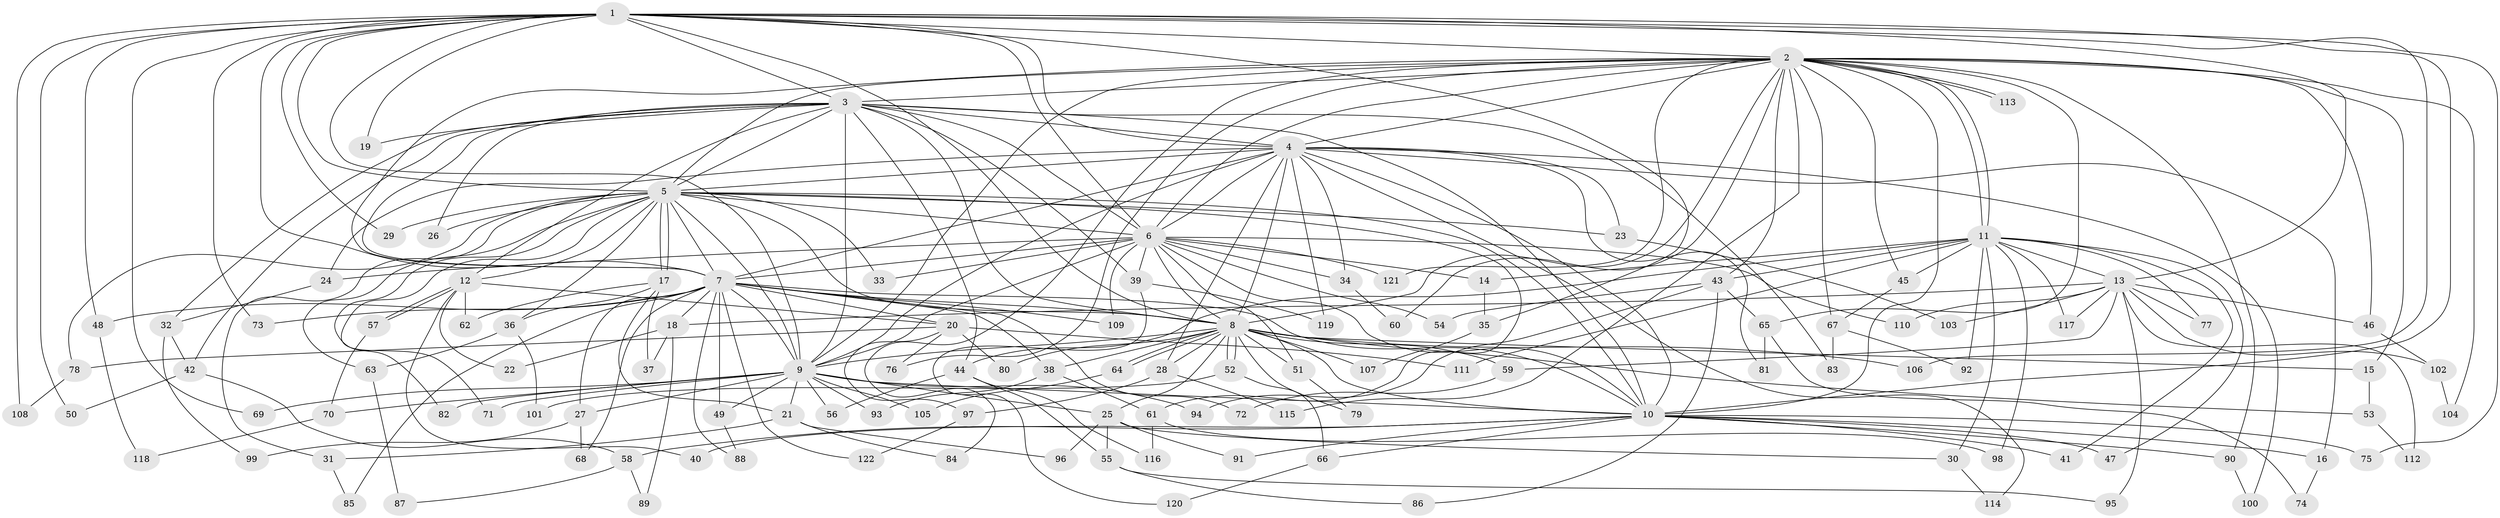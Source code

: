 // coarse degree distribution, {17: 0.0273972602739726, 25: 0.0136986301369863, 16: 0.0136986301369863, 18: 0.0136986301369863, 13: 0.0136986301369863, 19: 0.0136986301369863, 21: 0.0136986301369863, 15: 0.0136986301369863, 14: 0.0136986301369863, 8: 0.0136986301369863, 11: 0.0136986301369863, 3: 0.1780821917808219, 6: 0.0273972602739726, 2: 0.410958904109589, 5: 0.0547945205479452, 9: 0.0136986301369863, 4: 0.0958904109589041, 1: 0.0547945205479452}
// Generated by graph-tools (version 1.1) at 2025/17/03/04/25 18:17:51]
// undirected, 122 vertices, 269 edges
graph export_dot {
graph [start="1"]
  node [color=gray90,style=filled];
  1;
  2;
  3;
  4;
  5;
  6;
  7;
  8;
  9;
  10;
  11;
  12;
  13;
  14;
  15;
  16;
  17;
  18;
  19;
  20;
  21;
  22;
  23;
  24;
  25;
  26;
  27;
  28;
  29;
  30;
  31;
  32;
  33;
  34;
  35;
  36;
  37;
  38;
  39;
  40;
  41;
  42;
  43;
  44;
  45;
  46;
  47;
  48;
  49;
  50;
  51;
  52;
  53;
  54;
  55;
  56;
  57;
  58;
  59;
  60;
  61;
  62;
  63;
  64;
  65;
  66;
  67;
  68;
  69;
  70;
  71;
  72;
  73;
  74;
  75;
  76;
  77;
  78;
  79;
  80;
  81;
  82;
  83;
  84;
  85;
  86;
  87;
  88;
  89;
  90;
  91;
  92;
  93;
  94;
  95;
  96;
  97;
  98;
  99;
  100;
  101;
  102;
  103;
  104;
  105;
  106;
  107;
  108;
  109;
  110;
  111;
  112;
  113;
  114;
  115;
  116;
  117;
  118;
  119;
  120;
  121;
  122;
  1 -- 2;
  1 -- 3;
  1 -- 4;
  1 -- 5;
  1 -- 6;
  1 -- 7;
  1 -- 8;
  1 -- 9;
  1 -- 10;
  1 -- 13;
  1 -- 19;
  1 -- 29;
  1 -- 35;
  1 -- 48;
  1 -- 50;
  1 -- 69;
  1 -- 73;
  1 -- 75;
  1 -- 106;
  1 -- 108;
  2 -- 3;
  2 -- 4;
  2 -- 5;
  2 -- 6;
  2 -- 7;
  2 -- 8;
  2 -- 9;
  2 -- 10;
  2 -- 11;
  2 -- 11;
  2 -- 15;
  2 -- 43;
  2 -- 45;
  2 -- 46;
  2 -- 60;
  2 -- 65;
  2 -- 67;
  2 -- 76;
  2 -- 84;
  2 -- 90;
  2 -- 104;
  2 -- 113;
  2 -- 113;
  2 -- 115;
  2 -- 121;
  3 -- 4;
  3 -- 5;
  3 -- 6;
  3 -- 7;
  3 -- 8;
  3 -- 9;
  3 -- 10;
  3 -- 12;
  3 -- 19;
  3 -- 26;
  3 -- 32;
  3 -- 39;
  3 -- 42;
  3 -- 44;
  3 -- 83;
  4 -- 5;
  4 -- 6;
  4 -- 7;
  4 -- 8;
  4 -- 9;
  4 -- 10;
  4 -- 16;
  4 -- 23;
  4 -- 24;
  4 -- 28;
  4 -- 34;
  4 -- 81;
  4 -- 100;
  4 -- 114;
  4 -- 119;
  5 -- 6;
  5 -- 7;
  5 -- 8;
  5 -- 9;
  5 -- 10;
  5 -- 12;
  5 -- 17;
  5 -- 17;
  5 -- 23;
  5 -- 26;
  5 -- 29;
  5 -- 31;
  5 -- 33;
  5 -- 36;
  5 -- 61;
  5 -- 63;
  5 -- 71;
  5 -- 78;
  5 -- 82;
  6 -- 7;
  6 -- 8;
  6 -- 9;
  6 -- 10;
  6 -- 14;
  6 -- 24;
  6 -- 33;
  6 -- 34;
  6 -- 39;
  6 -- 51;
  6 -- 54;
  6 -- 109;
  6 -- 110;
  6 -- 121;
  7 -- 8;
  7 -- 9;
  7 -- 10;
  7 -- 18;
  7 -- 20;
  7 -- 27;
  7 -- 38;
  7 -- 48;
  7 -- 49;
  7 -- 68;
  7 -- 72;
  7 -- 73;
  7 -- 85;
  7 -- 88;
  7 -- 109;
  7 -- 122;
  8 -- 9;
  8 -- 10;
  8 -- 15;
  8 -- 25;
  8 -- 28;
  8 -- 38;
  8 -- 51;
  8 -- 52;
  8 -- 52;
  8 -- 53;
  8 -- 59;
  8 -- 64;
  8 -- 64;
  8 -- 79;
  8 -- 80;
  8 -- 106;
  8 -- 107;
  9 -- 10;
  9 -- 21;
  9 -- 25;
  9 -- 27;
  9 -- 49;
  9 -- 56;
  9 -- 69;
  9 -- 70;
  9 -- 71;
  9 -- 82;
  9 -- 93;
  9 -- 94;
  9 -- 105;
  10 -- 16;
  10 -- 40;
  10 -- 41;
  10 -- 47;
  10 -- 58;
  10 -- 66;
  10 -- 75;
  10 -- 90;
  10 -- 91;
  11 -- 13;
  11 -- 14;
  11 -- 30;
  11 -- 41;
  11 -- 43;
  11 -- 44;
  11 -- 45;
  11 -- 47;
  11 -- 77;
  11 -- 92;
  11 -- 98;
  11 -- 111;
  11 -- 117;
  12 -- 20;
  12 -- 22;
  12 -- 40;
  12 -- 57;
  12 -- 57;
  12 -- 62;
  13 -- 18;
  13 -- 46;
  13 -- 59;
  13 -- 77;
  13 -- 95;
  13 -- 102;
  13 -- 103;
  13 -- 110;
  13 -- 112;
  13 -- 117;
  14 -- 35;
  15 -- 53;
  16 -- 74;
  17 -- 21;
  17 -- 36;
  17 -- 37;
  17 -- 62;
  18 -- 22;
  18 -- 37;
  18 -- 89;
  20 -- 76;
  20 -- 78;
  20 -- 80;
  20 -- 97;
  20 -- 111;
  21 -- 31;
  21 -- 84;
  21 -- 96;
  23 -- 103;
  24 -- 32;
  25 -- 30;
  25 -- 55;
  25 -- 91;
  25 -- 96;
  27 -- 68;
  27 -- 99;
  28 -- 97;
  28 -- 115;
  30 -- 114;
  31 -- 85;
  32 -- 42;
  32 -- 99;
  34 -- 60;
  35 -- 107;
  36 -- 63;
  36 -- 101;
  38 -- 61;
  38 -- 93;
  39 -- 119;
  39 -- 120;
  42 -- 50;
  42 -- 58;
  43 -- 54;
  43 -- 65;
  43 -- 86;
  43 -- 94;
  44 -- 55;
  44 -- 56;
  44 -- 116;
  45 -- 67;
  46 -- 102;
  48 -- 118;
  49 -- 88;
  51 -- 79;
  52 -- 66;
  52 -- 101;
  53 -- 112;
  55 -- 86;
  55 -- 95;
  57 -- 70;
  58 -- 87;
  58 -- 89;
  59 -- 72;
  61 -- 98;
  61 -- 116;
  63 -- 87;
  64 -- 105;
  65 -- 74;
  65 -- 81;
  66 -- 120;
  67 -- 83;
  67 -- 92;
  70 -- 118;
  78 -- 108;
  90 -- 100;
  97 -- 122;
  102 -- 104;
}
